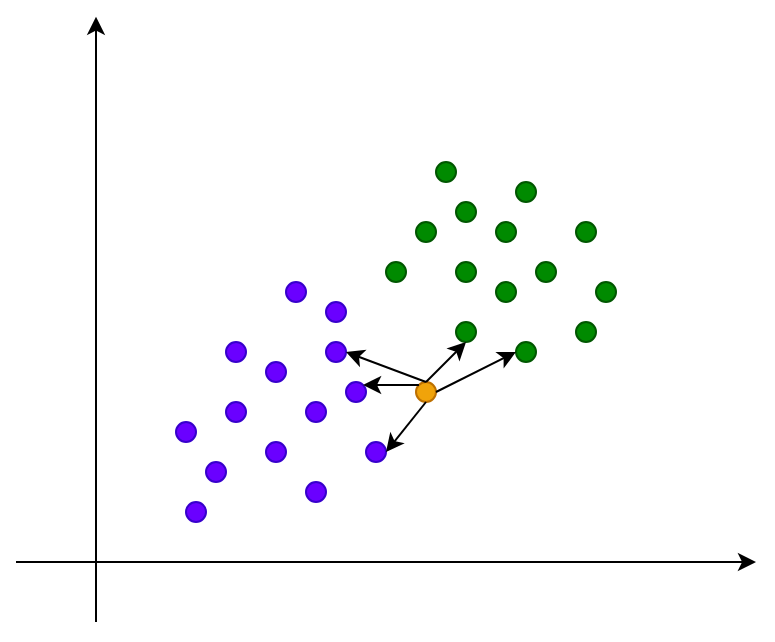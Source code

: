<mxfile version="20.1.1" type="github">
  <diagram id="QlQyGuzG0AHTnMumQBLk" name="Page-1">
    <mxGraphModel dx="782" dy="460" grid="1" gridSize="10" guides="1" tooltips="1" connect="1" arrows="1" fold="1" page="1" pageScale="1" pageWidth="850" pageHeight="1100" math="0" shadow="0">
      <root>
        <mxCell id="0" />
        <mxCell id="1" parent="0" />
        <mxCell id="oBg4tUfflhUF-vRY5D5m-6" value="" style="endArrow=classic;html=1;rounded=0;" edge="1" parent="1">
          <mxGeometry width="50" height="50" relative="1" as="geometry">
            <mxPoint x="380" y="340" as="sourcePoint" />
            <mxPoint x="380" y="37.333" as="targetPoint" />
          </mxGeometry>
        </mxCell>
        <mxCell id="oBg4tUfflhUF-vRY5D5m-7" value="" style="endArrow=classic;html=1;rounded=0;" edge="1" parent="1">
          <mxGeometry width="50" height="50" relative="1" as="geometry">
            <mxPoint x="340" y="310" as="sourcePoint" />
            <mxPoint x="710" y="310" as="targetPoint" />
          </mxGeometry>
        </mxCell>
        <mxCell id="oBg4tUfflhUF-vRY5D5m-9" value="" style="ellipse;whiteSpace=wrap;html=1;aspect=fixed;fillColor=#6a00ff;fontColor=#ffffff;strokeColor=#3700CC;" vertex="1" parent="1">
          <mxGeometry x="425" y="280" width="10" height="10" as="geometry" />
        </mxCell>
        <mxCell id="oBg4tUfflhUF-vRY5D5m-10" value="" style="ellipse;whiteSpace=wrap;html=1;aspect=fixed;fillColor=#6a00ff;fontColor=#ffffff;strokeColor=#3700CC;" vertex="1" parent="1">
          <mxGeometry x="435" y="260" width="10" height="10" as="geometry" />
        </mxCell>
        <mxCell id="oBg4tUfflhUF-vRY5D5m-11" value="" style="ellipse;whiteSpace=wrap;html=1;aspect=fixed;fillColor=#6a00ff;fontColor=#ffffff;strokeColor=#3700CC;" vertex="1" parent="1">
          <mxGeometry x="465" y="250" width="10" height="10" as="geometry" />
        </mxCell>
        <mxCell id="oBg4tUfflhUF-vRY5D5m-12" value="" style="ellipse;whiteSpace=wrap;html=1;aspect=fixed;fillColor=#6a00ff;fontColor=#ffffff;strokeColor=#3700CC;" vertex="1" parent="1">
          <mxGeometry x="445" y="230" width="10" height="10" as="geometry" />
        </mxCell>
        <mxCell id="oBg4tUfflhUF-vRY5D5m-13" value="" style="ellipse;whiteSpace=wrap;html=1;aspect=fixed;fillColor=#6a00ff;fontColor=#ffffff;strokeColor=#3700CC;" vertex="1" parent="1">
          <mxGeometry x="485" y="230" width="10" height="10" as="geometry" />
        </mxCell>
        <mxCell id="oBg4tUfflhUF-vRY5D5m-14" value="" style="ellipse;whiteSpace=wrap;html=1;aspect=fixed;fillColor=#6a00ff;fontColor=#ffffff;strokeColor=#3700CC;" vertex="1" parent="1">
          <mxGeometry x="465" y="210" width="10" height="10" as="geometry" />
        </mxCell>
        <mxCell id="oBg4tUfflhUF-vRY5D5m-15" value="" style="ellipse;whiteSpace=wrap;html=1;aspect=fixed;fillColor=#6a00ff;fontColor=#ffffff;strokeColor=#3700CC;" vertex="1" parent="1">
          <mxGeometry x="420" y="240" width="10" height="10" as="geometry" />
        </mxCell>
        <mxCell id="oBg4tUfflhUF-vRY5D5m-16" value="" style="ellipse;whiteSpace=wrap;html=1;aspect=fixed;fillColor=#6a00ff;fontColor=#ffffff;strokeColor=#3700CC;" vertex="1" parent="1">
          <mxGeometry x="445" y="200" width="10" height="10" as="geometry" />
        </mxCell>
        <mxCell id="oBg4tUfflhUF-vRY5D5m-17" value="" style="ellipse;whiteSpace=wrap;html=1;aspect=fixed;fillColor=#6a00ff;fontColor=#ffffff;strokeColor=#3700CC;" vertex="1" parent="1">
          <mxGeometry x="485" y="270" width="10" height="10" as="geometry" />
        </mxCell>
        <mxCell id="oBg4tUfflhUF-vRY5D5m-20" value="" style="ellipse;whiteSpace=wrap;html=1;aspect=fixed;fillColor=#6a00ff;fontColor=#ffffff;strokeColor=#3700CC;" vertex="1" parent="1">
          <mxGeometry x="475" y="170" width="10" height="10" as="geometry" />
        </mxCell>
        <mxCell id="oBg4tUfflhUF-vRY5D5m-21" value="" style="ellipse;whiteSpace=wrap;html=1;aspect=fixed;fillColor=#6a00ff;fontColor=#ffffff;strokeColor=#3700CC;" vertex="1" parent="1">
          <mxGeometry x="495" y="200" width="10" height="10" as="geometry" />
        </mxCell>
        <mxCell id="oBg4tUfflhUF-vRY5D5m-22" value="" style="ellipse;whiteSpace=wrap;html=1;aspect=fixed;fillColor=#6a00ff;fontColor=#ffffff;strokeColor=#3700CC;" vertex="1" parent="1">
          <mxGeometry x="505" y="220" width="10" height="10" as="geometry" />
        </mxCell>
        <mxCell id="oBg4tUfflhUF-vRY5D5m-23" value="" style="ellipse;whiteSpace=wrap;html=1;aspect=fixed;fillColor=#6a00ff;fontColor=#ffffff;strokeColor=#3700CC;" vertex="1" parent="1">
          <mxGeometry x="495" y="180" width="10" height="10" as="geometry" />
        </mxCell>
        <mxCell id="oBg4tUfflhUF-vRY5D5m-24" value="" style="ellipse;whiteSpace=wrap;html=1;aspect=fixed;fillColor=#6a00ff;fontColor=#ffffff;strokeColor=#3700CC;" vertex="1" parent="1">
          <mxGeometry x="515" y="250" width="10" height="10" as="geometry" />
        </mxCell>
        <mxCell id="oBg4tUfflhUF-vRY5D5m-27" value="" style="ellipse;whiteSpace=wrap;html=1;aspect=fixed;fillColor=#008a00;fontColor=#ffffff;strokeColor=#005700;" vertex="1" parent="1">
          <mxGeometry x="550" y="110" width="10" height="10" as="geometry" />
        </mxCell>
        <mxCell id="oBg4tUfflhUF-vRY5D5m-28" value="" style="ellipse;whiteSpace=wrap;html=1;aspect=fixed;fillColor=#008a00;fontColor=#ffffff;strokeColor=#005700;" vertex="1" parent="1">
          <mxGeometry x="540" y="140" width="10" height="10" as="geometry" />
        </mxCell>
        <mxCell id="oBg4tUfflhUF-vRY5D5m-29" value="" style="ellipse;whiteSpace=wrap;html=1;aspect=fixed;fillColor=#008a00;fontColor=#ffffff;strokeColor=#005700;" vertex="1" parent="1">
          <mxGeometry x="560" y="130" width="10" height="10" as="geometry" />
        </mxCell>
        <mxCell id="oBg4tUfflhUF-vRY5D5m-30" value="" style="ellipse;whiteSpace=wrap;html=1;aspect=fixed;fillColor=#008a00;fontColor=#ffffff;strokeColor=#005700;" vertex="1" parent="1">
          <mxGeometry x="560" y="160" width="10" height="10" as="geometry" />
        </mxCell>
        <mxCell id="oBg4tUfflhUF-vRY5D5m-31" value="" style="ellipse;whiteSpace=wrap;html=1;aspect=fixed;fillColor=#008a00;fontColor=#ffffff;strokeColor=#005700;" vertex="1" parent="1">
          <mxGeometry x="580" y="140" width="10" height="10" as="geometry" />
        </mxCell>
        <mxCell id="oBg4tUfflhUF-vRY5D5m-32" value="" style="ellipse;whiteSpace=wrap;html=1;aspect=fixed;fillColor=#008a00;fontColor=#ffffff;strokeColor=#005700;" vertex="1" parent="1">
          <mxGeometry x="525" y="160" width="10" height="10" as="geometry" />
        </mxCell>
        <mxCell id="oBg4tUfflhUF-vRY5D5m-33" value="" style="ellipse;whiteSpace=wrap;html=1;aspect=fixed;fillColor=#008a00;fontColor=#ffffff;strokeColor=#005700;" vertex="1" parent="1">
          <mxGeometry x="580" y="170" width="10" height="10" as="geometry" />
        </mxCell>
        <mxCell id="oBg4tUfflhUF-vRY5D5m-34" value="" style="ellipse;whiteSpace=wrap;html=1;aspect=fixed;fillColor=#008a00;fontColor=#ffffff;strokeColor=#005700;" vertex="1" parent="1">
          <mxGeometry x="560" y="190" width="10" height="10" as="geometry" />
        </mxCell>
        <mxCell id="oBg4tUfflhUF-vRY5D5m-35" value="" style="ellipse;whiteSpace=wrap;html=1;aspect=fixed;fillColor=#008a00;fontColor=#ffffff;strokeColor=#005700;" vertex="1" parent="1">
          <mxGeometry x="590" y="200" width="10" height="10" as="geometry" />
        </mxCell>
        <mxCell id="oBg4tUfflhUF-vRY5D5m-39" value="" style="ellipse;whiteSpace=wrap;html=1;aspect=fixed;fillColor=#008a00;fontColor=#ffffff;strokeColor=#005700;" vertex="1" parent="1">
          <mxGeometry x="600" y="160" width="10" height="10" as="geometry" />
        </mxCell>
        <mxCell id="oBg4tUfflhUF-vRY5D5m-40" value="" style="ellipse;whiteSpace=wrap;html=1;aspect=fixed;fillColor=#008a00;fontColor=#ffffff;strokeColor=#005700;" vertex="1" parent="1">
          <mxGeometry x="590" y="120" width="10" height="10" as="geometry" />
        </mxCell>
        <mxCell id="oBg4tUfflhUF-vRY5D5m-41" value="" style="ellipse;whiteSpace=wrap;html=1;aspect=fixed;fillColor=#008a00;fontColor=#ffffff;strokeColor=#005700;" vertex="1" parent="1">
          <mxGeometry x="620" y="190" width="10" height="10" as="geometry" />
        </mxCell>
        <mxCell id="oBg4tUfflhUF-vRY5D5m-42" value="" style="ellipse;whiteSpace=wrap;html=1;aspect=fixed;fillColor=#008a00;fontColor=#ffffff;strokeColor=#005700;" vertex="1" parent="1">
          <mxGeometry x="620" y="140" width="10" height="10" as="geometry" />
        </mxCell>
        <mxCell id="oBg4tUfflhUF-vRY5D5m-43" value="" style="ellipse;whiteSpace=wrap;html=1;aspect=fixed;fillColor=#008a00;fontColor=#ffffff;strokeColor=#005700;" vertex="1" parent="1">
          <mxGeometry x="630" y="170" width="10" height="10" as="geometry" />
        </mxCell>
        <mxCell id="oBg4tUfflhUF-vRY5D5m-44" value="" style="ellipse;whiteSpace=wrap;html=1;aspect=fixed;fillColor=#f0a30a;fontColor=#000000;strokeColor=#BD7000;" vertex="1" parent="1">
          <mxGeometry x="540" y="220" width="10" height="10" as="geometry" />
        </mxCell>
        <mxCell id="oBg4tUfflhUF-vRY5D5m-46" value="" style="endArrow=classic;html=1;rounded=0;" edge="1" parent="1">
          <mxGeometry width="50" height="50" relative="1" as="geometry">
            <mxPoint x="545" y="220" as="sourcePoint" />
            <mxPoint x="565" y="200" as="targetPoint" />
          </mxGeometry>
        </mxCell>
        <mxCell id="oBg4tUfflhUF-vRY5D5m-48" value="" style="endArrow=classic;html=1;rounded=0;exitX=1;exitY=0.5;exitDx=0;exitDy=0;entryX=0;entryY=0.5;entryDx=0;entryDy=0;" edge="1" parent="1" source="oBg4tUfflhUF-vRY5D5m-44" target="oBg4tUfflhUF-vRY5D5m-35">
          <mxGeometry width="50" height="50" relative="1" as="geometry">
            <mxPoint x="555" y="230" as="sourcePoint" />
            <mxPoint x="575" y="210" as="targetPoint" />
          </mxGeometry>
        </mxCell>
        <mxCell id="oBg4tUfflhUF-vRY5D5m-49" value="" style="endArrow=classic;html=1;rounded=0;entryX=1;entryY=0.5;entryDx=0;entryDy=0;" edge="1" parent="1" target="oBg4tUfflhUF-vRY5D5m-24">
          <mxGeometry width="50" height="50" relative="1" as="geometry">
            <mxPoint x="545" y="230" as="sourcePoint" />
            <mxPoint x="585" y="220" as="targetPoint" />
          </mxGeometry>
        </mxCell>
        <mxCell id="oBg4tUfflhUF-vRY5D5m-50" value="" style="endArrow=classic;html=1;rounded=0;exitX=0;exitY=0;exitDx=0;exitDy=0;entryX=1;entryY=0;entryDx=0;entryDy=0;" edge="1" parent="1" source="oBg4tUfflhUF-vRY5D5m-44" target="oBg4tUfflhUF-vRY5D5m-22">
          <mxGeometry width="50" height="50" relative="1" as="geometry">
            <mxPoint x="575" y="250" as="sourcePoint" />
            <mxPoint x="595" y="230" as="targetPoint" />
          </mxGeometry>
        </mxCell>
        <mxCell id="oBg4tUfflhUF-vRY5D5m-51" value="" style="endArrow=classic;html=1;rounded=0;exitX=0.5;exitY=0;exitDx=0;exitDy=0;entryX=1;entryY=0.5;entryDx=0;entryDy=0;" edge="1" parent="1" source="oBg4tUfflhUF-vRY5D5m-44" target="oBg4tUfflhUF-vRY5D5m-21">
          <mxGeometry width="50" height="50" relative="1" as="geometry">
            <mxPoint x="585" y="260" as="sourcePoint" />
            <mxPoint x="605" y="240" as="targetPoint" />
          </mxGeometry>
        </mxCell>
      </root>
    </mxGraphModel>
  </diagram>
</mxfile>
